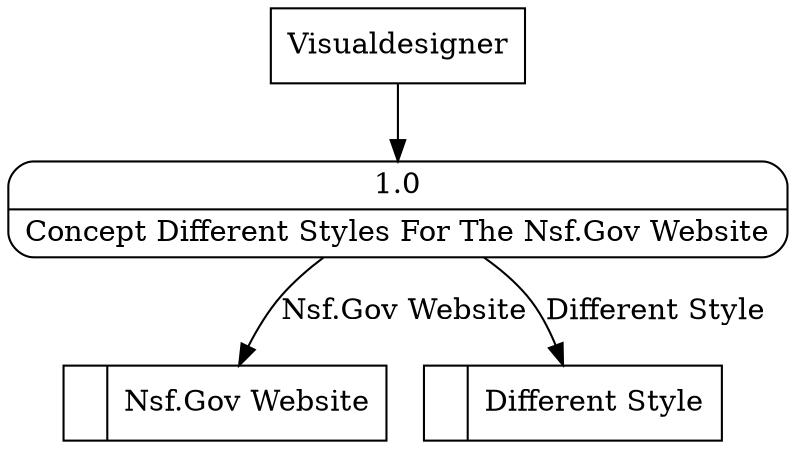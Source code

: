 digraph dfd2{ 
node[shape=record]
200 [label="<f0>  |<f1> Nsf.Gov Website " ];
201 [label="<f0>  |<f1> Different Style " ];
202 [label="Visualdesigner" shape=box];
203 [label="{<f0> 1.0|<f1> Concept Different Styles For The Nsf.Gov Website }" shape=Mrecord];
202 -> 203
203 -> 201 [label="Different Style"]
203 -> 200 [label="Nsf.Gov Website"]
}